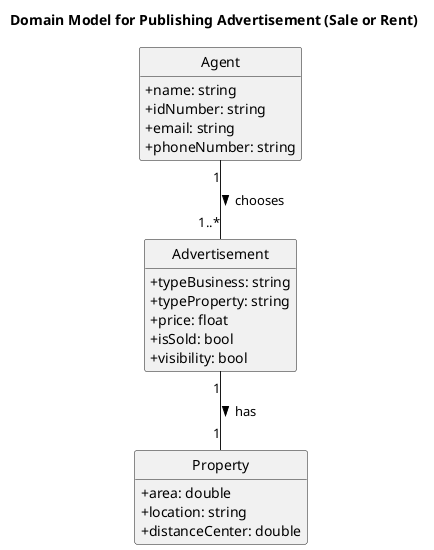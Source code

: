 @startuml
'https://plantuml.com/class-diagram
hide circle
skinparam ClassAttributeIconSize 0
hide methods

title Domain Model for Publishing Advertisement (Sale or Rent)

class Agent {
    +name: string
    +idNumber: string
    +email: string
    +phoneNumber: string
}

class Property {
    +area: double
    +location: string
    +distanceCenter: double
}

class Advertisement {
    +typeBusiness: string
    +typeProperty: string
    +price: float
    +isSold: bool
    +visibility: bool
}

Agent "1" -down- "1..*" Advertisement : chooses >
Advertisement "1" -down- "1" Property : has >
@enduml